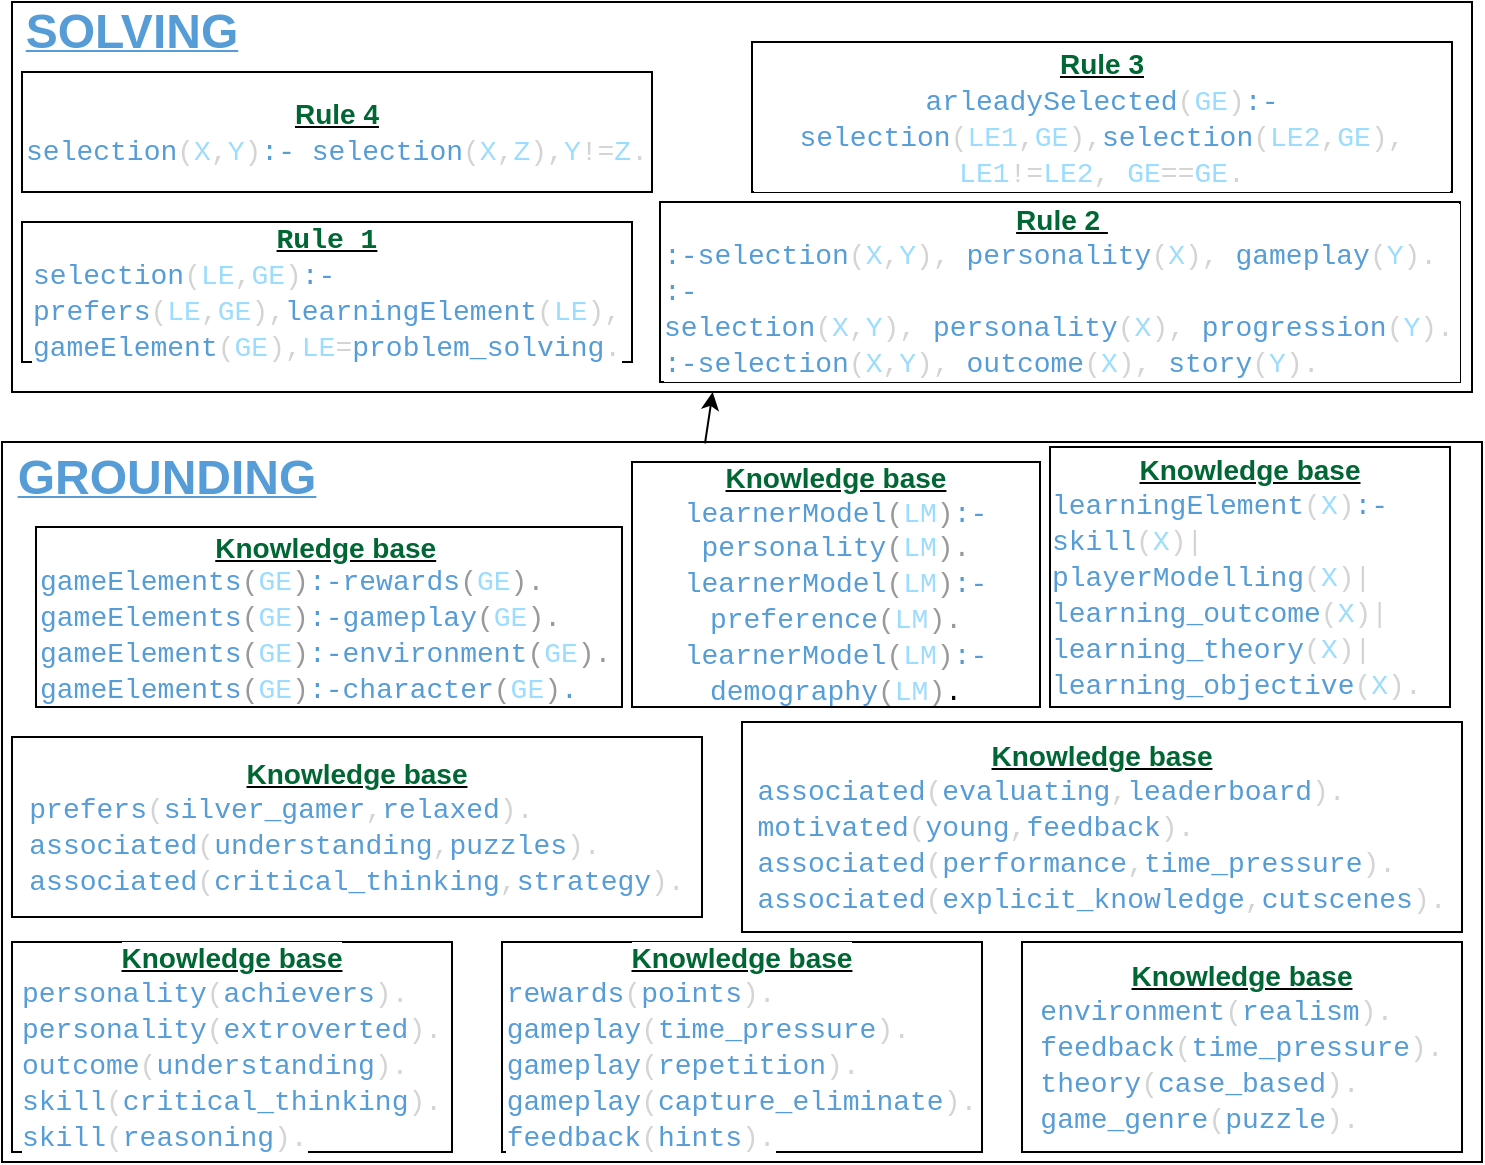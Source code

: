 <mxfile version="16.5.3" type="github">
  <diagram id="4RjSWT0RKZWfSwgtfKOv" name="SystemReasoning">
    <mxGraphModel dx="1773" dy="584" grid="1" gridSize="10" guides="1" tooltips="1" connect="1" arrows="1" fold="1" page="1" pageScale="1" pageWidth="827" pageHeight="1169" math="0" shadow="0">
      <root>
        <mxCell id="0" />
        <mxCell id="1" parent="0" />
        <mxCell id="TJ5iT2tm_MIIDxVGzSix-23" value="" style="rounded=0;whiteSpace=wrap;html=1;labelBackgroundColor=#FFFFFF;fontColor=#569CD6;fontSize=14;" vertex="1" parent="1">
          <mxGeometry x="-105" y="200" width="730" height="195" as="geometry" />
        </mxCell>
        <mxCell id="TJ5iT2tm_MIIDxVGzSix-22" value="" style="rounded=0;whiteSpace=wrap;html=1;labelBackgroundColor=#FFFFFF;fontColor=#569CD6;fontSize=14;" vertex="1" parent="1">
          <mxGeometry x="-110" y="420" width="740" height="360" as="geometry" />
        </mxCell>
        <mxCell id="TJ5iT2tm_MIIDxVGzSix-2" value="&lt;div style=&quot;text-align: center; font-size: 14px;&quot;&gt;&lt;b style=&quot;font-size: 14px;&quot;&gt;&lt;u style=&quot;font-size: 14px;&quot;&gt;&lt;font color=&quot;#006633&quot; style=&quot;font-size: 14px;&quot;&gt;Knowledge base&lt;/font&gt;&lt;/u&gt;&lt;/b&gt;&lt;/div&gt;&lt;font face=&quot;menlo, monaco, courier new, monospace&quot; style=&quot;font-size: 14px;&quot;&gt;&lt;font color=&quot;#569cd6&quot; style=&quot;font-size: 14px;&quot;&gt;gameElements&lt;/font&gt;&lt;font color=&quot;#999999&quot; style=&quot;font-size: 14px;&quot;&gt;(&lt;/font&gt;&lt;font color=&quot;#9cdcfe&quot; style=&quot;font-size: 14px;&quot;&gt;GE&lt;/font&gt;&lt;font color=&quot;#999999&quot; style=&quot;font-size: 14px;&quot;&gt;)&lt;/font&gt;&lt;font color=&quot;#569cd6&quot; style=&quot;font-size: 14px;&quot;&gt;:-rewards&lt;/font&gt;&lt;font color=&quot;#999999&quot; style=&quot;font-size: 14px;&quot;&gt;(&lt;/font&gt;&lt;font color=&quot;#9cdcfe&quot; style=&quot;font-size: 14px;&quot;&gt;GE&lt;/font&gt;&lt;font color=&quot;#999999&quot; style=&quot;font-size: 14px;&quot;&gt;).&lt;/font&gt;&lt;font color=&quot;#569cd6&quot; style=&quot;font-size: 14px;&quot;&gt;&lt;br style=&quot;font-size: 14px;&quot;&gt;&lt;/font&gt;&lt;font color=&quot;#569cd6&quot; style=&quot;font-size: 14px;&quot;&gt;gameElements&lt;/font&gt;&lt;font color=&quot;#999999&quot; style=&quot;font-size: 14px;&quot;&gt;(&lt;/font&gt;&lt;font color=&quot;#9cdcfe&quot; style=&quot;font-size: 14px;&quot;&gt;GE&lt;/font&gt;&lt;font color=&quot;#999999&quot; style=&quot;font-size: 14px;&quot;&gt;)&lt;/font&gt;&lt;font color=&quot;#569cd6&quot; style=&quot;font-size: 14px;&quot;&gt;:-&lt;/font&gt;&lt;font color=&quot;#569cd6&quot; style=&quot;font-size: 14px;&quot;&gt;gameplay&lt;/font&gt;&lt;font color=&quot;#999999&quot; style=&quot;font-size: 14px;&quot;&gt;(&lt;/font&gt;&lt;font color=&quot;#9cdcfe&quot; style=&quot;font-size: 14px;&quot;&gt;GE&lt;/font&gt;&lt;font color=&quot;#999999&quot; style=&quot;font-size: 14px;&quot;&gt;).&lt;/font&gt;&lt;font color=&quot;#569cd6&quot; style=&quot;font-size: 14px;&quot;&gt;&lt;br style=&quot;font-size: 14px;&quot;&gt;&lt;/font&gt;&lt;font color=&quot;#569cd6&quot; style=&quot;font-size: 14px;&quot;&gt;gameElements&lt;/font&gt;&lt;font color=&quot;#999999&quot; style=&quot;font-size: 14px;&quot;&gt;(&lt;/font&gt;&lt;font color=&quot;#9cdcfe&quot; style=&quot;font-size: 14px;&quot;&gt;GE&lt;/font&gt;&lt;font color=&quot;#999999&quot; style=&quot;font-size: 14px;&quot;&gt;)&lt;/font&gt;&lt;font color=&quot;#569cd6&quot; style=&quot;font-size: 14px;&quot;&gt;:-&lt;/font&gt;&lt;font color=&quot;#569cd6&quot; style=&quot;font-size: 14px;&quot;&gt;environment&lt;/font&gt;&lt;font color=&quot;#999999&quot; style=&quot;font-size: 14px;&quot;&gt;(&lt;/font&gt;&lt;font color=&quot;#9cdcfe&quot; style=&quot;font-size: 14px;&quot;&gt;GE&lt;/font&gt;&lt;font color=&quot;#999999&quot; style=&quot;font-size: 14px;&quot;&gt;).&lt;/font&gt;&lt;font color=&quot;#569cd6&quot; style=&quot;font-size: 14px;&quot;&gt;&lt;br style=&quot;font-size: 14px;&quot;&gt;&lt;/font&gt;&lt;font color=&quot;#569cd6&quot; style=&quot;font-size: 14px;&quot;&gt;gameElements&lt;/font&gt;&lt;font color=&quot;#999999&quot; style=&quot;font-size: 14px;&quot;&gt;(&lt;/font&gt;&lt;font color=&quot;#9cdcfe&quot; style=&quot;font-size: 14px;&quot;&gt;GE&lt;/font&gt;&lt;font color=&quot;#999999&quot; style=&quot;font-size: 14px;&quot;&gt;)&lt;/font&gt;&lt;font color=&quot;#569cd6&quot; style=&quot;font-size: 14px;&quot;&gt;:-&lt;/font&gt;&lt;font color=&quot;#569cd6&quot; style=&quot;font-size: 14px;&quot;&gt;character&lt;/font&gt;&lt;font color=&quot;#999999&quot; style=&quot;font-size: 14px;&quot;&gt;(&lt;/font&gt;&lt;font color=&quot;#9cdcfe&quot; style=&quot;font-size: 14px;&quot;&gt;GE&lt;/font&gt;&lt;font color=&quot;#999999&quot; style=&quot;font-size: 14px;&quot;&gt;)&lt;/font&gt;&lt;font color=&quot;#569cd6&quot; style=&quot;font-size: 14px;&quot;&gt;&lt;span style=&quot;font-size: 14px;&quot;&gt;.&lt;/span&gt;&lt;/font&gt;&lt;/font&gt;" style="rounded=0;whiteSpace=wrap;html=1;align=left;fontSize=14;" vertex="1" parent="1">
          <mxGeometry x="-93" y="462.5" width="293" height="90" as="geometry" />
        </mxCell>
        <mxCell id="TJ5iT2tm_MIIDxVGzSix-3" value="&lt;b style=&quot;font-size: 14px;&quot;&gt;&lt;u style=&quot;font-size: 14px;&quot;&gt;&lt;font color=&quot;#006633&quot; style=&quot;font-size: 14px;&quot;&gt;Knowledge base&lt;/font&gt;&lt;/u&gt;&lt;/b&gt;&lt;span style=&quot;font-size: 14px;&quot;&gt;&lt;br style=&quot;font-size: 14px;&quot;&gt;&lt;/span&gt;&lt;div style=&quot;color: rgb(212, 212, 212); font-family: menlo, monaco, &amp;quot;courier new&amp;quot;, monospace; line-height: 18px; font-size: 14px;&quot;&gt;&lt;div style=&quot;text-align: left; font-size: 14px;&quot;&gt;&lt;span style=&quot;background-color: rgb(255, 255, 255); font-size: 14px;&quot;&gt;&lt;span style=&quot;color: rgb(86, 156, 214); font-size: 14px;&quot;&gt;learningElement&lt;/span&gt;(&lt;span style=&quot;color: rgb(156, 220, 254); font-size: 14px;&quot;&gt;X&lt;/span&gt;)&lt;span style=&quot;color: rgb(86, 156, 214); font-size: 14px;&quot;&gt;:-skill&lt;/span&gt;(&lt;span style=&quot;color: rgb(156, 220, 254); font-size: 14px;&quot;&gt;X&lt;/span&gt;)|&lt;/span&gt;&lt;/div&gt;&lt;div style=&quot;text-align: left; font-size: 14px;&quot;&gt;&lt;span style=&quot;background-color: rgb(255, 255, 255); font-size: 14px;&quot;&gt;&lt;span style=&quot;color: rgb(86, 156, 214); font-size: 14px;&quot;&gt;playerModelling&lt;/span&gt;(&lt;span style=&quot;color: rgb(156, 220, 254); font-size: 14px;&quot;&gt;X&lt;/span&gt;)|&lt;/span&gt;&lt;/div&gt;&lt;div style=&quot;text-align: left; font-size: 14px;&quot;&gt;&lt;span style=&quot;background-color: rgb(255, 255, 255); color: rgb(86, 156, 214); font-size: 14px;&quot;&gt;learning_outcome&lt;/span&gt;&lt;span style=&quot;background-color: rgb(255, 255, 255); font-size: 14px;&quot;&gt;(&lt;/span&gt;&lt;span style=&quot;background-color: rgb(255, 255, 255); color: rgb(156, 220, 254); font-size: 14px;&quot;&gt;X&lt;/span&gt;&lt;span style=&quot;background-color: rgb(255, 255, 255); font-size: 14px;&quot;&gt;)|&lt;/span&gt;&lt;/div&gt;&lt;div style=&quot;text-align: left; font-size: 14px;&quot;&gt;&lt;span style=&quot;background-color: rgb(255, 255, 255); font-size: 14px;&quot;&gt;                    &lt;span style=&quot;color: rgb(86, 156, 214); font-size: 14px;&quot;&gt;learning_theory&lt;/span&gt;(&lt;span style=&quot;color: rgb(156, 220, 254); font-size: 14px;&quot;&gt;X&lt;/span&gt;)|&lt;/span&gt;&lt;/div&gt;&lt;div style=&quot;font-size: 14px;&quot;&gt;&lt;div style=&quot;text-align: left; font-size: 14px;&quot;&gt;&lt;span style=&quot;background-color: rgb(255, 255, 255); color: rgb(86, 156, 214); font-size: 14px;&quot;&gt;learning_objective&lt;/span&gt;&lt;span style=&quot;background-color: rgb(255, 255, 255); font-size: 14px;&quot;&gt;(&lt;/span&gt;&lt;span style=&quot;background-color: rgb(255, 255, 255); color: rgb(156, 220, 254); font-size: 14px;&quot;&gt;X&lt;/span&gt;&lt;span style=&quot;background-color: rgb(255, 255, 255); font-size: 14px;&quot;&gt;).&lt;/span&gt;&lt;/div&gt;&lt;/div&gt;&lt;/div&gt;" style="rounded=0;whiteSpace=wrap;html=1;fontSize=14;" vertex="1" parent="1">
          <mxGeometry x="414" y="422.5" width="200" height="130" as="geometry" />
        </mxCell>
        <mxCell id="TJ5iT2tm_MIIDxVGzSix-4" value="&lt;b style=&quot;font-size: 14px&quot;&gt;&lt;u style=&quot;font-size: 14px&quot;&gt;&lt;font color=&quot;#006633&quot; style=&quot;font-size: 14px&quot;&gt;Knowledge base&lt;/font&gt;&lt;/u&gt;&lt;/b&gt;&lt;br style=&quot;font-size: 14px&quot;&gt;&lt;font face=&quot;menlo, monaco, courier new, monospace&quot; style=&quot;font-size: 14px&quot;&gt;&lt;font color=&quot;#569cd6&quot; style=&quot;text-align: left ; font-size: 14px&quot;&gt;learnerModel&lt;/font&gt;&lt;font color=&quot;#999999&quot; style=&quot;text-align: left ; font-size: 14px&quot;&gt;(&lt;/font&gt;&lt;font color=&quot;#9cdcfe&quot; style=&quot;text-align: left ; font-size: 14px&quot;&gt;LM&lt;/font&gt;&lt;font color=&quot;#999999&quot; style=&quot;text-align: left ; font-size: 14px&quot;&gt;)&lt;/font&gt;&lt;font color=&quot;#569cd6&quot; style=&quot;text-align: left ; font-size: 14px&quot;&gt;:-&lt;br&gt;&lt;/font&gt;&lt;font color=&quot;#569cd6&quot; style=&quot;text-align: left ; font-size: 14px&quot;&gt;personality&lt;/font&gt;&lt;font color=&quot;#999999&quot; style=&quot;text-align: left ; font-size: 14px&quot;&gt;(&lt;/font&gt;&lt;font color=&quot;#9cdcfe&quot; style=&quot;text-align: left ; font-size: 14px&quot;&gt;LM&lt;/font&gt;&lt;font color=&quot;#999999&quot; style=&quot;text-align: left ; font-size: 14px&quot;&gt;).&lt;/font&gt;&lt;br style=&quot;font-size: 14px&quot;&gt;&lt;font style=&quot;text-align: left ; font-size: 14px&quot; color=&quot;#569cd6&quot;&gt;learnerModel&lt;/font&gt;&lt;font color=&quot;#999999&quot; style=&quot;text-align: left ; font-size: 14px&quot;&gt;(&lt;/font&gt;&lt;font style=&quot;text-align: left ; font-size: 14px&quot; color=&quot;#9cdcfe&quot;&gt;LM&lt;/font&gt;&lt;font color=&quot;#999999&quot; style=&quot;text-align: left ; font-size: 14px&quot;&gt;)&lt;/font&gt;&lt;font color=&quot;#569cd6&quot; style=&quot;text-align: left ; font-size: 14px&quot;&gt;:-&lt;br&gt;&lt;/font&gt;&lt;font color=&quot;#569cd6&quot; style=&quot;text-align: left ; font-size: 14px&quot;&gt;preference&lt;/font&gt;&lt;font color=&quot;#999999&quot; style=&quot;text-align: left ; font-size: 14px&quot;&gt;(&lt;/font&gt;&lt;font color=&quot;#9cdcfe&quot; style=&quot;text-align: left ; font-size: 14px&quot;&gt;LM&lt;/font&gt;&lt;font color=&quot;#999999&quot; style=&quot;text-align: left ; font-size: 14px&quot;&gt;).&lt;/font&gt;&lt;br style=&quot;font-size: 14px&quot;&gt;&lt;font color=&quot;#569cd6&quot; style=&quot;text-align: left ; font-size: 14px&quot;&gt;learnerModel&lt;/font&gt;&lt;font color=&quot;#999999&quot; style=&quot;text-align: left ; font-size: 14px&quot;&gt;(&lt;/font&gt;&lt;font color=&quot;#9cdcfe&quot; style=&quot;text-align: left ; font-size: 14px&quot;&gt;LM&lt;/font&gt;&lt;font color=&quot;#999999&quot; style=&quot;text-align: left ; font-size: 14px&quot;&gt;)&lt;/font&gt;&lt;font color=&quot;#569cd6&quot; style=&quot;text-align: left ; font-size: 14px&quot;&gt;:-&lt;br&gt;&lt;/font&gt;&lt;font color=&quot;#569cd6&quot; style=&quot;text-align: left ; font-size: 14px&quot;&gt;demography&lt;/font&gt;&lt;font color=&quot;#999999&quot; style=&quot;text-align: left ; font-size: 14px&quot;&gt;(&lt;/font&gt;&lt;font color=&quot;#9cdcfe&quot; style=&quot;text-align: left ; font-size: 14px&quot;&gt;LM&lt;/font&gt;&lt;font color=&quot;#999999&quot; style=&quot;text-align: left ; font-size: 14px&quot;&gt;)&lt;/font&gt;.&lt;/font&gt;" style="rounded=0;whiteSpace=wrap;html=1;fontSize=14;" vertex="1" parent="1">
          <mxGeometry x="205" y="430" width="204" height="122.5" as="geometry" />
        </mxCell>
        <mxCell id="TJ5iT2tm_MIIDxVGzSix-6" value="&lt;span style=&quot;background-color: rgb(255, 255, 255); font-size: 14px;&quot;&gt;&lt;b style=&quot;font-size: 14px;&quot;&gt;&lt;u style=&quot;font-size: 14px;&quot;&gt;&lt;font color=&quot;#006633&quot; style=&quot;font-size: 14px;&quot;&gt;Knowledge base&lt;/font&gt;&lt;/u&gt;&lt;/b&gt;&lt;br style=&quot;font-size: 14px;&quot;&gt;&lt;/span&gt;&lt;div style=&quot;text-align: left; color: rgb(212, 212, 212); font-family: menlo, monaco, &amp;quot;courier new&amp;quot;, monospace; line-height: 18px; font-size: 14px;&quot;&gt;&lt;span style=&quot;background-color: rgb(255, 255, 255); font-size: 14px;&quot;&gt;&lt;span style=&quot;color: rgb(86, 156, 214); font-size: 14px;&quot;&gt;personality&lt;/span&gt;(&lt;span style=&quot;color: rgb(86, 156, 214); font-size: 14px;&quot;&gt;achievers&lt;/span&gt;).&lt;/span&gt;&lt;/div&gt;&lt;div style=&quot;text-align: left; color: rgb(212, 212, 212); font-family: menlo, monaco, &amp;quot;courier new&amp;quot;, monospace; line-height: 18px; font-size: 14px;&quot;&gt;&lt;span style=&quot;background-color: rgb(255, 255, 255); color: rgb(86, 156, 214); font-size: 14px;&quot;&gt;personality&lt;/span&gt;&lt;span style=&quot;background-color: rgb(255, 255, 255); font-size: 14px;&quot;&gt;(&lt;/span&gt;&lt;span style=&quot;background-color: rgb(255, 255, 255); color: rgb(86, 156, 214); font-size: 14px;&quot;&gt;extroverted&lt;/span&gt;&lt;span style=&quot;background-color: rgb(255, 255, 255); font-size: 14px;&quot;&gt;).&lt;/span&gt;&lt;/div&gt;&lt;div style=&quot;text-align: left; color: rgb(212, 212, 212); font-family: menlo, monaco, &amp;quot;courier new&amp;quot;, monospace; line-height: 18px; font-size: 14px;&quot;&gt;&lt;span style=&quot;background-color: rgb(255, 255, 255); font-size: 14px;&quot;&gt;&lt;span style=&quot;color: rgb(86, 156, 214); font-size: 14px;&quot;&gt;outcome&lt;/span&gt;(&lt;span style=&quot;color: rgb(86, 156, 214); font-size: 14px;&quot;&gt;understanding&lt;/span&gt;).&lt;/span&gt;&lt;/div&gt;&lt;div style=&quot;color: rgb(212, 212, 212); font-family: menlo, monaco, &amp;quot;courier new&amp;quot;, monospace; line-height: 18px; font-size: 14px;&quot;&gt;&lt;div style=&quot;font-family: menlo, monaco, &amp;quot;courier new&amp;quot;, monospace; line-height: 18px; font-size: 14px;&quot;&gt;&lt;div style=&quot;font-family: menlo, monaco, &amp;quot;courier new&amp;quot;, monospace; line-height: 18px; font-size: 14px;&quot;&gt;&lt;div style=&quot;text-align: left; font-size: 14px;&quot;&gt;&lt;span style=&quot;background-color: rgb(255, 255, 255); font-size: 14px;&quot;&gt;&lt;span style=&quot;color: rgb(86, 156, 214); font-size: 14px;&quot;&gt;skill&lt;/span&gt;(&lt;span style=&quot;color: rgb(86, 156, 214); font-size: 14px;&quot;&gt;critical_thinking&lt;/span&gt;).&lt;/span&gt;&lt;/div&gt;&lt;div style=&quot;font-size: 14px;&quot;&gt;&lt;div style=&quot;text-align: left; font-size: 14px;&quot;&gt;&lt;span style=&quot;background-color: rgb(255, 255, 255); color: rgb(86, 156, 214); font-size: 14px;&quot;&gt;skill&lt;/span&gt;&lt;span style=&quot;background-color: rgb(255, 255, 255); font-size: 14px;&quot;&gt;(&lt;/span&gt;&lt;span style=&quot;background-color: rgb(255, 255, 255); color: rgb(86, 156, 214); font-size: 14px;&quot;&gt;reasoning&lt;/span&gt;&lt;span style=&quot;background-color: rgb(255, 255, 255); font-size: 14px;&quot;&gt;).&lt;/span&gt;&lt;/div&gt;&lt;/div&gt;&lt;/div&gt;&lt;/div&gt;&lt;/div&gt;" style="rounded=0;whiteSpace=wrap;html=1;fontSize=14;" vertex="1" parent="1">
          <mxGeometry x="-105" y="670" width="220" height="105" as="geometry" />
        </mxCell>
        <mxCell id="TJ5iT2tm_MIIDxVGzSix-10" value="&lt;span style=&quot;background-color: rgb(255, 255, 255); font-size: 14px;&quot;&gt;&lt;b style=&quot;font-size: 14px;&quot;&gt;&lt;u style=&quot;font-size: 14px;&quot;&gt;&lt;font color=&quot;#006633&quot; style=&quot;font-size: 14px;&quot;&gt;Knowledge base&lt;/font&gt;&lt;/u&gt;&lt;/b&gt;&lt;br style=&quot;font-size: 14px;&quot;&gt;&lt;/span&gt;&lt;div style=&quot;text-align: left; color: rgb(212, 212, 212); font-family: menlo, monaco, &amp;quot;courier new&amp;quot;, monospace; line-height: 18px; font-size: 14px;&quot;&gt;&lt;span style=&quot;background-color: rgb(255, 255, 255); font-size: 14px;&quot;&gt;&lt;span style=&quot;color: rgb(86, 156, 214); font-size: 14px;&quot;&gt;prefers&lt;/span&gt;(&lt;span style=&quot;color: rgb(86, 156, 214); font-size: 14px;&quot;&gt;silver_gamer&lt;/span&gt;,&lt;span style=&quot;color: rgb(86, 156, 214); font-size: 14px;&quot;&gt;relaxed&lt;/span&gt;).&lt;/span&gt;&lt;/div&gt;&lt;div style=&quot;color: rgb(212, 212, 212); font-family: menlo, monaco, &amp;quot;courier new&amp;quot;, monospace; line-height: 18px; font-size: 14px;&quot;&gt;&lt;div style=&quot;text-align: left; line-height: 18px; font-size: 14px;&quot;&gt;&lt;span style=&quot;color: rgb(86, 156, 214); font-size: 14px;&quot;&gt;associated&lt;/span&gt;(&lt;span style=&quot;color: rgb(86, 156, 214); font-size: 14px;&quot;&gt;understanding&lt;/span&gt;,&lt;span style=&quot;color: rgb(86, 156, 214); font-size: 14px;&quot;&gt;puzzles&lt;/span&gt;).&lt;/div&gt;&lt;div style=&quot;text-align: left; line-height: 18px; font-size: 14px;&quot;&gt;&lt;div style=&quot;line-height: 18px; font-size: 14px;&quot;&gt;&lt;span style=&quot;color: rgb(86, 156, 214); font-size: 14px;&quot;&gt;associated&lt;/span&gt;(&lt;span style=&quot;color: rgb(86, 156, 214); font-size: 14px;&quot;&gt;critical_thinking&lt;/span&gt;,&lt;span style=&quot;color: rgb(86, 156, 214); font-size: 14px;&quot;&gt;strategy&lt;/span&gt;).&lt;/div&gt;&lt;/div&gt;&lt;/div&gt;" style="rounded=0;whiteSpace=wrap;html=1;fontSize=14;" vertex="1" parent="1">
          <mxGeometry x="-105" y="567.5" width="345" height="90" as="geometry" />
        </mxCell>
        <mxCell id="TJ5iT2tm_MIIDxVGzSix-11" value="&lt;div style=&quot;font-family: &amp;#34;menlo&amp;#34; , &amp;#34;monaco&amp;#34; , &amp;#34;courier new&amp;#34; , monospace ; line-height: 18px ; font-size: 14px&quot;&gt;&lt;span style=&quot;background-color: rgb(255 , 255 , 255) ; font-size: 14px&quot;&gt;&lt;b style=&quot;font-size: 14px&quot;&gt;&lt;u style=&quot;font-size: 14px&quot;&gt;&lt;font color=&quot;#006633&quot; style=&quot;font-size: 14px&quot;&gt;Rule 1&lt;/font&gt;&lt;/u&gt;&lt;/b&gt;&lt;/span&gt;&lt;/div&gt;&lt;div style=&quot;text-align: left ; color: rgb(212 , 212 , 212) ; font-family: &amp;#34;menlo&amp;#34; , &amp;#34;monaco&amp;#34; , &amp;#34;courier new&amp;#34; , monospace ; line-height: 18px ; font-size: 14px&quot;&gt;&lt;span style=&quot;background-color: rgb(255 , 255 , 255) ; font-size: 14px&quot;&gt;&lt;span style=&quot;color: rgb(86 , 156 , 214) ; font-size: 14px&quot;&gt;selection&lt;/span&gt;(&lt;span style=&quot;color: rgb(156 , 220 , 254) ; font-size: 14px&quot;&gt;LE&lt;/span&gt;,&lt;span style=&quot;color: rgb(156 , 220 , 254) ; font-size: 14px&quot;&gt;GE&lt;/span&gt;)&lt;span style=&quot;color: rgb(86 , 156 , 214) ; font-size: 14px&quot;&gt;:-&lt;span style=&quot;white-space: pre ; font-size: 14px&quot;&gt;	&lt;span style=&quot;white-space: pre ; font-size: 14px&quot;&gt;	  &amp;nbsp;&lt;/span&gt;&lt;/span&gt;&lt;/span&gt;&lt;/span&gt;&lt;/div&gt;&lt;div style=&quot;color: rgb(212 , 212 , 212) ; font-family: &amp;#34;menlo&amp;#34; , &amp;#34;monaco&amp;#34; , &amp;#34;courier new&amp;#34; , monospace ; line-height: 18px ; font-size: 14px&quot;&gt;&lt;span style=&quot;background-color: rgb(255 , 255 , 255) ; font-size: 14px&quot;&gt;&lt;span style=&quot;color: rgb(86 , 156 , 214) ; font-size: 14px&quot;&gt;prefers&lt;/span&gt;(&lt;span style=&quot;color: rgb(156 , 220 , 254) ; font-size: 14px&quot;&gt;LE&lt;/span&gt;,&lt;span style=&quot;color: rgb(156 , 220 , 254) ; font-size: 14px&quot;&gt;GE&lt;/span&gt;),&lt;span style=&quot;color: rgb(86 , 156 , 214) ; font-size: 14px&quot;&gt;learningElement&lt;/span&gt;(&lt;span style=&quot;color: rgb(156 , 220 , 254) ; font-size: 14px&quot;&gt;LE&lt;/span&gt;),&lt;/span&gt;&lt;/div&gt;&lt;div style=&quot;color: rgb(212 , 212 , 212) ; font-family: &amp;#34;menlo&amp;#34; , &amp;#34;monaco&amp;#34; , &amp;#34;courier new&amp;#34; , monospace ; line-height: 18px ; font-size: 14px&quot;&gt;&lt;span style=&quot;background-color: rgb(255 , 255 , 255) ; font-size: 14px&quot;&gt;&lt;span style=&quot;color: rgb(86 , 156 , 214) ; font-size: 14px&quot;&gt;gameElement&lt;/span&gt;(&lt;span style=&quot;color: rgb(156 , 220 , 254) ; font-size: 14px&quot;&gt;GE&lt;/span&gt;),&lt;span style=&quot;color: rgb(156 , 220 , 254) ; font-size: 14px&quot;&gt;LE&lt;/span&gt;=&lt;span style=&quot;color: rgb(86 , 156 , 214) ; font-size: 14px&quot;&gt;problem_solving&lt;/span&gt;.&lt;/span&gt;&lt;/div&gt;" style="rounded=0;whiteSpace=wrap;html=1;fontSize=14;" vertex="1" parent="1">
          <mxGeometry x="-100" y="310" width="305" height="70" as="geometry" />
        </mxCell>
        <mxCell id="TJ5iT2tm_MIIDxVGzSix-15" value="&lt;div style=&quot;text-align: center; font-size: 14px;&quot;&gt;&lt;b style=&quot;color: rgb(0, 0, 0); font-size: 14px;&quot;&gt;&lt;u style=&quot;font-size: 14px;&quot;&gt;&lt;font color=&quot;#006633&quot; style=&quot;font-size: 14px;&quot;&gt;Rule 2&amp;nbsp;&lt;/font&gt;&lt;/u&gt;&lt;/b&gt;&lt;/div&gt;&lt;div style=&quot;font-size: 14px;&quot;&gt;&lt;span style=&quot;color: rgb(212, 212, 212); font-family: menlo, monaco, &amp;quot;courier new&amp;quot;, monospace; font-size: 14px;&quot;&gt;&lt;span style=&quot;color: rgb(86, 156, 214); font-size: 14px;&quot;&gt;:-selection&lt;/span&gt;(&lt;/span&gt;&lt;span style=&quot;font-family: menlo, monaco, &amp;quot;courier new&amp;quot;, monospace; color: rgb(156, 220, 254); font-size: 14px;&quot;&gt;X&lt;/span&gt;&lt;font color=&quot;#d4d4d4&quot; style=&quot;color: rgb(212, 212, 212); font-family: menlo, monaco, &amp;quot;courier new&amp;quot;, monospace; font-size: 14px;&quot;&gt;,&lt;/font&gt;&lt;span style=&quot;font-family: menlo, monaco, &amp;quot;courier new&amp;quot;, monospace; color: rgb(156, 220, 254); font-size: 14px;&quot;&gt;Y&lt;/span&gt;&lt;span style=&quot;color: rgb(212, 212, 212); font-family: menlo, monaco, &amp;quot;courier new&amp;quot;, monospace; font-size: 14px;&quot;&gt;),&amp;nbsp;&lt;/span&gt;&lt;span style=&quot;font-family: menlo, monaco, &amp;quot;courier new&amp;quot;, monospace; color: rgb(86, 156, 214); font-size: 14px;&quot;&gt;personality&lt;/span&gt;&lt;span style=&quot;color: rgb(212, 212, 212); font-family: menlo, monaco, &amp;quot;courier new&amp;quot;, monospace; font-size: 14px;&quot;&gt;(&lt;/span&gt;&lt;span style=&quot;font-family: menlo, monaco, &amp;quot;courier new&amp;quot;, monospace; color: rgb(156, 220, 254); font-size: 14px;&quot;&gt;X&lt;/span&gt;&lt;span style=&quot;font-family: menlo, monaco, &amp;quot;courier new&amp;quot;, monospace; font-size: 14px;&quot;&gt;&lt;font color=&quot;#d4d4d4&quot; style=&quot;font-size: 14px;&quot;&gt;),&lt;/font&gt;&lt;/span&gt;&lt;span style=&quot;font-family: menlo, monaco, &amp;quot;courier new&amp;quot;, monospace; color: rgb(86, 156, 214); font-size: 14px;&quot;&gt;&amp;nbsp;gameplay&lt;/span&gt;&lt;span style=&quot;color: rgb(212, 212, 212); font-family: menlo, monaco, &amp;quot;courier new&amp;quot;, monospace; font-size: 14px;&quot;&gt;(&lt;/span&gt;&lt;span style=&quot;font-family: menlo, monaco, &amp;quot;courier new&amp;quot;, monospace; color: rgb(156, 220, 254); font-size: 14px;&quot;&gt;Y&lt;/span&gt;&lt;span style=&quot;color: rgb(212, 212, 212); font-family: menlo, monaco, &amp;quot;courier new&amp;quot;, monospace; font-size: 14px;&quot;&gt;).&lt;/span&gt;&lt;br style=&quot;font-size: 14px;&quot;&gt;&lt;/div&gt;&lt;div style=&quot;color: rgb(212, 212, 212); font-family: menlo, monaco, &amp;quot;courier new&amp;quot;, monospace; line-height: 18px; font-size: 14px;&quot;&gt;&lt;div style=&quot;font-size: 14px;&quot;&gt;&lt;span style=&quot;color: rgb(86, 156, 214); font-size: 14px;&quot;&gt;:-selection&lt;/span&gt;(&lt;span style=&quot;color: rgb(156, 220, 254); font-size: 14px;&quot;&gt;X&lt;/span&gt;&lt;font color=&quot;#d4d4d4&quot; style=&quot;font-size: 14px;&quot;&gt;,&lt;/font&gt;&lt;span style=&quot;color: rgb(156, 220, 254); font-size: 14px;&quot;&gt;Y&lt;/span&gt;),&amp;nbsp;&lt;span style=&quot;color: rgb(86, 156, 214); font-size: 14px;&quot;&gt;personality&lt;/span&gt;(&lt;span style=&quot;color: rgb(156, 220, 254); font-size: 14px;&quot;&gt;X&lt;/span&gt;&lt;span style=&quot;color: rgb(0, 102, 51); font-size: 14px;&quot;&gt;&lt;font color=&quot;#d4d4d4&quot; style=&quot;font-size: 14px;&quot;&gt;),&lt;/font&gt;&lt;/span&gt;&lt;span style=&quot;color: rgb(86, 156, 214); font-size: 14px;&quot;&gt;&amp;nbsp;progression&lt;/span&gt;(&lt;span style=&quot;color: rgb(156, 220, 254); font-size: 14px;&quot;&gt;Y&lt;/span&gt;).&lt;/div&gt;&lt;/div&gt;&lt;div style=&quot;color: rgb(212, 212, 212); font-family: menlo, monaco, &amp;quot;courier new&amp;quot;, monospace; line-height: 18px; font-size: 14px;&quot;&gt;&lt;div style=&quot;font-family: menlo, monaco, &amp;quot;courier new&amp;quot;, monospace; line-height: 18px; font-size: 14px;&quot;&gt;&lt;div style=&quot;line-height: 18px; font-size: 14px;&quot;&gt;&lt;span style=&quot;color: rgb(86, 156, 214); font-size: 14px;&quot;&gt;:-selection&lt;/span&gt;(&lt;span style=&quot;color: rgb(156, 220, 254); font-size: 14px;&quot;&gt;X&lt;/span&gt;&lt;font color=&quot;#d4d4d4&quot; style=&quot;font-size: 14px;&quot;&gt;,&lt;/font&gt;&lt;span style=&quot;color: rgb(156, 220, 254); font-size: 14px;&quot;&gt;Y&lt;/span&gt;),&amp;nbsp;&lt;span style=&quot;color: rgb(86, 156, 214); font-size: 14px;&quot;&gt;outcome&lt;/span&gt;(&lt;span style=&quot;color: rgb(156, 220, 254); font-size: 14px;&quot;&gt;X&lt;/span&gt;&lt;span style=&quot;color: rgb(0, 102, 51); font-size: 14px;&quot;&gt;&lt;font color=&quot;#d4d4d4&quot; style=&quot;font-size: 14px;&quot;&gt;),&lt;/font&gt;&lt;/span&gt;&lt;span style=&quot;color: rgb(86, 156, 214); font-size: 14px;&quot;&gt;&amp;nbsp;story&lt;/span&gt;(&lt;span style=&quot;color: rgb(156, 220, 254); font-size: 14px;&quot;&gt;Y&lt;/span&gt;).&lt;/div&gt;&lt;/div&gt;&lt;/div&gt;" style="rounded=0;whiteSpace=wrap;html=1;labelBackgroundColor=#FFFFFF;fontColor=#006633;align=left;fontSize=14;" vertex="1" parent="1">
          <mxGeometry x="219" y="300" width="400" height="90" as="geometry" />
        </mxCell>
        <mxCell id="TJ5iT2tm_MIIDxVGzSix-16" value="&lt;div style=&quot;color: rgb(212, 212, 212); font-family: menlo, monaco, &amp;quot;courier new&amp;quot;, monospace; line-height: 18px; font-size: 14px;&quot;&gt;&lt;b style=&quot;font-family: helvetica; color: rgb(0, 0, 0); font-size: 14px;&quot;&gt;&lt;u style=&quot;font-size: 14px;&quot;&gt;&lt;font color=&quot;#006633&quot; style=&quot;font-size: 14px;&quot;&gt;Rule 3&lt;/font&gt;&lt;/u&gt;&lt;/b&gt;&lt;span style=&quot;background-color: rgb(255, 255, 255); font-size: 14px;&quot;&gt;&lt;span style=&quot;color: rgb(86, 156, 214); font-size: 14px;&quot;&gt;&lt;br style=&quot;font-size: 14px;&quot;&gt;&lt;/span&gt;&lt;/span&gt;&lt;/div&gt;&lt;div style=&quot;color: rgb(212, 212, 212); font-family: menlo, monaco, &amp;quot;courier new&amp;quot;, monospace; line-height: 18px; font-size: 14px;&quot;&gt;&lt;span style=&quot;background-color: rgb(255, 255, 255); font-size: 14px;&quot;&gt;&lt;span style=&quot;color: rgb(86, 156, 214); font-size: 14px;&quot;&gt;arleadySelected&lt;/span&gt;(&lt;span style=&quot;color: rgb(156, 220, 254); font-size: 14px;&quot;&gt;GE&lt;/span&gt;)&lt;span style=&quot;color: rgb(86, 156, 214); font-size: 14px;&quot;&gt;:-selection&lt;/span&gt;(&lt;span style=&quot;color: rgb(156, 220, 254); font-size: 14px;&quot;&gt;LE1&lt;/span&gt;,&lt;span style=&quot;color: rgb(156, 220, 254); font-size: 14px;&quot;&gt;GE&lt;/span&gt;),&lt;span style=&quot;color: rgb(86, 156, 214); font-size: 14px;&quot;&gt;selection&lt;/span&gt;(&lt;span style=&quot;color: rgb(156, 220, 254); font-size: 14px;&quot;&gt;LE2&lt;/span&gt;,&lt;span style=&quot;color: rgb(156, 220, 254); font-size: 14px;&quot;&gt;GE&lt;/span&gt;), &lt;span style=&quot;color: rgb(156, 220, 254); font-size: 14px;&quot;&gt;LE1&lt;/span&gt;!=&lt;span style=&quot;color: rgb(156, 220, 254); font-size: 14px;&quot;&gt;LE2&lt;/span&gt;, &lt;span style=&quot;color: rgb(156, 220, 254); font-size: 14px;&quot;&gt;GE&lt;/span&gt;==&lt;span style=&quot;color: rgb(156, 220, 254); font-size: 14px;&quot;&gt;GE&lt;/span&gt;.&lt;/span&gt;&lt;/div&gt;" style="rounded=0;whiteSpace=wrap;html=1;labelBackgroundColor=#FFFFFF;fontSize=14;" vertex="1" parent="1">
          <mxGeometry x="265" y="220" width="350" height="75" as="geometry" />
        </mxCell>
        <mxCell id="TJ5iT2tm_MIIDxVGzSix-17" value="&lt;div style=&quot;color: rgb(212, 212, 212); font-family: menlo, monaco, &amp;quot;courier new&amp;quot;, monospace; line-height: 18px; font-size: 14px;&quot;&gt;&lt;b style=&quot;font-family: helvetica; color: rgb(0, 0, 0); font-size: 14px;&quot;&gt;&lt;u style=&quot;font-size: 14px;&quot;&gt;&lt;font color=&quot;#006633&quot; style=&quot;font-size: 14px;&quot;&gt;Rule 4&lt;/font&gt;&lt;/u&gt;&lt;/b&gt;&lt;span style=&quot;background-color: rgb(255, 255, 255); font-size: 14px;&quot;&gt;&lt;span style=&quot;color: rgb(86, 156, 214); font-size: 14px;&quot;&gt;&lt;br style=&quot;font-size: 14px;&quot;&gt;&lt;/span&gt;&lt;/span&gt;&lt;/div&gt;&lt;div style=&quot;font-family: menlo, monaco, &amp;quot;courier new&amp;quot;, monospace; line-height: 18px; font-size: 14px;&quot;&gt;&lt;span style=&quot;background-color: rgb(255, 255, 255); font-size: 14px;&quot;&gt;&lt;span style=&quot;color: rgb(86, 156, 214); font-size: 14px;&quot;&gt;selection&lt;/span&gt;&lt;font color=&quot;#d4d4d4&quot; style=&quot;font-size: 14px;&quot;&gt;(&lt;/font&gt;&lt;span style=&quot;color: rgb(156, 220, 254); font-size: 14px;&quot;&gt;X&lt;/span&gt;&lt;font color=&quot;#d4d4d4&quot; style=&quot;font-size: 14px;&quot;&gt;,&lt;/font&gt;&lt;span style=&quot;color: rgb(156, 220, 254); font-size: 14px;&quot;&gt;Y&lt;/span&gt;&lt;font color=&quot;#d4d4d4&quot; style=&quot;font-size: 14px;&quot;&gt;)&lt;/font&gt;&lt;span style=&quot;color: rgb(86, 156, 214); font-size: 14px;&quot;&gt;:-&lt;/span&gt;&lt;font color=&quot;#d4d4d4&quot; style=&quot;font-size: 14px;&quot;&gt;&amp;nbsp;&lt;/font&gt;&lt;span style=&quot;color: rgb(86, 156, 214); font-size: 14px;&quot;&gt;selection&lt;/span&gt;&lt;font color=&quot;#d4d4d4&quot; style=&quot;font-size: 14px;&quot;&gt;(&lt;/font&gt;&lt;font color=&quot;#9cdcfe&quot; style=&quot;font-size: 14px;&quot;&gt;&lt;span style=&quot;font-size: 14px;&quot;&gt;X&lt;/span&gt;&lt;/font&gt;&lt;font color=&quot;#d4d4d4&quot; style=&quot;font-size: 14px;&quot;&gt;,&lt;/font&gt;&lt;span style=&quot;color: rgb(156, 220, 254); font-size: 14px;&quot;&gt;Z&lt;/span&gt;&lt;font color=&quot;#d4d4d4&quot; style=&quot;font-size: 14px;&quot;&gt;),&lt;/font&gt;&lt;span style=&quot;color: rgb(156, 220, 254); font-size: 14px;&quot;&gt;Y&lt;/span&gt;&lt;font color=&quot;#d4d4d4&quot; style=&quot;font-size: 14px;&quot;&gt;!=&lt;/font&gt;&lt;span style=&quot;color: rgb(156, 220, 254); font-size: 14px;&quot;&gt;Z&lt;/span&gt;&lt;font color=&quot;#d4d4d4&quot; style=&quot;font-size: 14px;&quot;&gt;.&lt;/font&gt;&lt;/span&gt;&lt;/div&gt;" style="rounded=0;whiteSpace=wrap;html=1;labelBackgroundColor=#FFFFFF;fontColor=#999999;fontSize=14;" vertex="1" parent="1">
          <mxGeometry x="-100" y="235" width="315" height="60" as="geometry" />
        </mxCell>
        <mxCell id="TJ5iT2tm_MIIDxVGzSix-19" value="&lt;span style=&quot;background-color: rgb(255, 255, 255); font-size: 14px;&quot;&gt;&lt;b style=&quot;font-size: 14px;&quot;&gt;&lt;u style=&quot;font-size: 14px;&quot;&gt;&lt;font color=&quot;#006633&quot; style=&quot;font-size: 14px;&quot;&gt;Knowledge base&lt;/font&gt;&lt;/u&gt;&lt;/b&gt;&lt;br style=&quot;font-size: 14px;&quot;&gt;&lt;/span&gt;&lt;div style=&quot;text-align: left; color: rgb(212, 212, 212); font-family: menlo, monaco, &amp;quot;courier new&amp;quot;, monospace; line-height: 18px; font-size: 14px;&quot;&gt;&lt;span style=&quot;background-color: rgb(255, 255, 255); font-size: 14px;&quot;&gt;&lt;span style=&quot;color: rgb(86, 156, 214); font-size: 14px;&quot;&gt;rewards&lt;/span&gt;(&lt;span style=&quot;color: rgb(86, 156, 214); font-size: 14px;&quot;&gt;points&lt;/span&gt;).&lt;/span&gt;&lt;/div&gt;&lt;div style=&quot;text-align: left; color: rgb(212, 212, 212); font-family: menlo, monaco, &amp;quot;courier new&amp;quot;, monospace; line-height: 18px; font-size: 14px;&quot;&gt;&lt;span style=&quot;background-color: rgb(255, 255, 255); color: rgb(86, 156, 214); font-size: 14px;&quot;&gt;gameplay&lt;/span&gt;&lt;span style=&quot;background-color: rgb(255, 255, 255); font-size: 14px;&quot;&gt;(&lt;/span&gt;&lt;span style=&quot;color: rgb(86, 156, 214); font-family: menlo, monaco, &amp;quot;courier new&amp;quot;, monospace; background-color: rgb(255, 255, 255); font-size: 14px;&quot;&gt;time_pressure&lt;/span&gt;&lt;span style=&quot;background-color: rgb(255, 255, 255); font-size: 14px;&quot;&gt;).&lt;/span&gt;&lt;/div&gt;&lt;div style=&quot;color: rgb(212, 212, 212); font-family: menlo, monaco, &amp;quot;courier new&amp;quot;, monospace; line-height: 18px; font-size: 14px;&quot;&gt;&lt;div style=&quot;font-family: menlo, monaco, &amp;quot;courier new&amp;quot;, monospace; line-height: 18px; font-size: 14px;&quot;&gt;&lt;div style=&quot;text-align: left; line-height: 18px; font-size: 14px;&quot;&gt;&lt;span style=&quot;background-color: rgb(255, 255, 255); font-size: 14px;&quot;&gt;&lt;span style=&quot;color: rgb(86, 156, 214); font-size: 14px;&quot;&gt;gameplay&lt;/span&gt;(&lt;span style=&quot;color: rgb(86, 156, 214); font-size: 14px;&quot;&gt;repetition&lt;/span&gt;).&lt;/span&gt;&lt;/div&gt;&lt;div style=&quot;line-height: 18px; font-size: 14px;&quot;&gt;&lt;div style=&quot;line-height: 18px; font-size: 14px;&quot;&gt;&lt;div style=&quot;text-align: left; font-size: 14px;&quot;&gt;&lt;span style=&quot;background-color: rgb(255, 255, 255); color: rgb(86, 156, 214); font-size: 14px;&quot;&gt;gameplay&lt;/span&gt;&lt;span style=&quot;background-color: rgb(255, 255, 255); font-size: 14px;&quot;&gt;(&lt;/span&gt;&lt;span style=&quot;background-color: rgb(255, 255, 255); color: rgb(86, 156, 214); font-size: 14px;&quot;&gt;capture_eliminate&lt;/span&gt;&lt;span style=&quot;background-color: rgb(255, 255, 255); font-size: 14px;&quot;&gt;).&lt;/span&gt;&lt;/div&gt;&lt;div style=&quot;text-align: left; font-size: 14px;&quot;&gt;&lt;span style=&quot;background-color: rgb(255, 255, 255); color: rgb(86, 156, 214); font-size: 14px;&quot;&gt;feedback&lt;/span&gt;&lt;span style=&quot;background-color: rgb(255, 255, 255); font-size: 14px;&quot;&gt;(&lt;/span&gt;&lt;span style=&quot;background-color: rgb(255, 255, 255); color: rgb(86, 156, 214); font-size: 14px;&quot;&gt;hints&lt;/span&gt;&lt;span style=&quot;background-color: rgb(255, 255, 255); font-size: 14px;&quot;&gt;).&lt;/span&gt;&lt;span style=&quot;background-color: rgb(255, 255, 255); font-size: 14px;&quot;&gt;&lt;br style=&quot;font-size: 14px;&quot;&gt;&lt;/span&gt;&lt;/div&gt;&lt;/div&gt;&lt;/div&gt;&lt;/div&gt;&lt;/div&gt;" style="rounded=0;whiteSpace=wrap;html=1;fontSize=14;" vertex="1" parent="1">
          <mxGeometry x="140" y="670" width="240" height="105" as="geometry" />
        </mxCell>
        <mxCell id="TJ5iT2tm_MIIDxVGzSix-20" value="&lt;span style=&quot;background-color: rgb(255, 255, 255); font-size: 14px;&quot;&gt;&lt;b style=&quot;font-size: 14px;&quot;&gt;&lt;u style=&quot;font-size: 14px;&quot;&gt;&lt;font color=&quot;#006633&quot; style=&quot;font-size: 14px;&quot;&gt;Knowledge base&lt;/font&gt;&lt;/u&gt;&lt;/b&gt;&lt;br style=&quot;font-size: 14px;&quot;&gt;&lt;/span&gt;&lt;div style=&quot;text-align: left; color: rgb(212, 212, 212); font-family: menlo, monaco, &amp;quot;courier new&amp;quot;, monospace; line-height: 18px; font-size: 14px;&quot;&gt;&lt;span style=&quot;background-color: rgb(255, 255, 255); font-size: 14px;&quot;&gt;&lt;span style=&quot;color: rgb(86, 156, 214); font-size: 14px;&quot;&gt;environment&lt;/span&gt;(&lt;span style=&quot;color: rgb(86, 156, 214); font-size: 14px;&quot;&gt;realism&lt;/span&gt;).&lt;/span&gt;&lt;/div&gt;&lt;div style=&quot;text-align: left; color: rgb(212, 212, 212); font-family: menlo, monaco, &amp;quot;courier new&amp;quot;, monospace; line-height: 18px; font-size: 14px;&quot;&gt;&lt;span style=&quot;background-color: rgb(255, 255, 255); font-size: 14px;&quot;&gt;&lt;span style=&quot;color: rgb(86, 156, 214); font-size: 14px;&quot;&gt;feedback&lt;/span&gt;(&lt;span style=&quot;color: rgb(86, 156, 214); font-family: menlo, monaco, &amp;quot;courier new&amp;quot;, monospace; font-size: 14px;&quot;&gt;time_pressure&lt;/span&gt;).&lt;/span&gt;&lt;/div&gt;&lt;div style=&quot;color: rgb(212, 212, 212); font-family: menlo, monaco, &amp;quot;courier new&amp;quot;, monospace; line-height: 18px; font-size: 14px;&quot;&gt;&lt;div style=&quot;font-family: menlo, monaco, &amp;quot;courier new&amp;quot;, monospace; line-height: 18px; font-size: 14px;&quot;&gt;&lt;div style=&quot;font-size: 14px;&quot;&gt;&lt;div style=&quot;text-align: left; font-family: menlo, monaco, &amp;quot;courier new&amp;quot;, monospace; line-height: 18px; font-size: 14px;&quot;&gt;&lt;span style=&quot;background-color: rgb(255, 255, 255); font-size: 14px;&quot;&gt;&lt;span style=&quot;color: rgb(86, 156, 214); font-size: 14px;&quot;&gt;theory&lt;/span&gt;(&lt;span style=&quot;color: rgb(86, 156, 214); font-size: 14px;&quot;&gt;case_based&lt;/span&gt;).&lt;/span&gt;&lt;/div&gt;&lt;/div&gt;&lt;div style=&quot;font-size: 14px;&quot;&gt;&lt;div style=&quot;text-align: left; line-height: 18px; font-size: 14px;&quot;&gt;&lt;span style=&quot;background-color: rgb(255, 255, 255); font-size: 14px;&quot;&gt;&lt;span style=&quot;color: rgb(86, 156, 214); font-size: 14px;&quot;&gt;game_genre&lt;/span&gt;(&lt;span style=&quot;color: rgb(86, 156, 214); font-size: 14px;&quot;&gt;puzzle&lt;/span&gt;).&lt;/span&gt;&lt;/div&gt;&lt;/div&gt;&lt;/div&gt;&lt;/div&gt;" style="rounded=0;whiteSpace=wrap;html=1;fontSize=14;" vertex="1" parent="1">
          <mxGeometry x="400" y="670" width="220" height="105" as="geometry" />
        </mxCell>
        <mxCell id="TJ5iT2tm_MIIDxVGzSix-21" value="&lt;span style=&quot;background-color: rgb(255, 255, 255); font-size: 14px;&quot;&gt;&lt;b style=&quot;font-size: 14px;&quot;&gt;&lt;u style=&quot;font-size: 14px;&quot;&gt;&lt;font color=&quot;#006633&quot; style=&quot;font-size: 14px;&quot;&gt;Knowledge base&lt;/font&gt;&lt;/u&gt;&lt;/b&gt;&lt;br style=&quot;font-size: 14px;&quot;&gt;&lt;/span&gt;&lt;div style=&quot;text-align: left; color: rgb(212, 212, 212); font-family: menlo, monaco, &amp;quot;courier new&amp;quot;, monospace; line-height: 18px; font-size: 14px;&quot;&gt;&lt;div style=&quot;font-family: menlo, monaco, &amp;quot;courier new&amp;quot;, monospace; line-height: 18px; font-size: 14px;&quot;&gt;&lt;span style=&quot;background-color: rgb(255, 255, 255); font-size: 14px;&quot;&gt;&lt;span style=&quot;color: rgb(86, 156, 214); font-size: 14px;&quot;&gt;associated&lt;/span&gt;(&lt;span style=&quot;color: rgb(86, 156, 214); font-size: 14px;&quot;&gt;evaluating&lt;/span&gt;,&lt;span style=&quot;color: rgb(86, 156, 214); font-size: 14px;&quot;&gt;leaderboard&lt;/span&gt;).&lt;/span&gt;&lt;/div&gt;&lt;div style=&quot;font-family: menlo, monaco, &amp;quot;courier new&amp;quot;, monospace; line-height: 18px; font-size: 14px;&quot;&gt;&lt;div style=&quot;font-family: menlo, monaco, &amp;quot;courier new&amp;quot;, monospace; line-height: 18px; font-size: 14px;&quot;&gt;&lt;span style=&quot;background-color: rgb(255, 255, 255); font-size: 14px;&quot;&gt;&lt;span style=&quot;color: rgb(86, 156, 214); font-size: 14px;&quot;&gt;motivated&lt;/span&gt;(&lt;span style=&quot;color: rgb(86, 156, 214); font-size: 14px;&quot;&gt;young&lt;/span&gt;,&lt;span style=&quot;color: rgb(86, 156, 214); font-size: 14px;&quot;&gt;feedback&lt;/span&gt;).&lt;/span&gt;&lt;/div&gt;&lt;div style=&quot;font-family: menlo, monaco, &amp;quot;courier new&amp;quot;, monospace; line-height: 18px; font-size: 14px;&quot;&gt;&lt;div style=&quot;line-height: 18px; font-size: 14px;&quot;&gt;&lt;span style=&quot;background-color: rgb(255, 255, 255); font-size: 14px;&quot;&gt;&lt;span style=&quot;color: rgb(86, 156, 214); font-size: 14px;&quot;&gt;associated&lt;/span&gt;(&lt;span style=&quot;color: rgb(86, 156, 214); font-size: 14px;&quot;&gt;performance&lt;/span&gt;,&lt;span style=&quot;color: rgb(86, 156, 214); font-size: 14px;&quot;&gt;time_pressure&lt;/span&gt;).&lt;/span&gt;&lt;/div&gt;&lt;div style=&quot;line-height: 18px; font-size: 14px;&quot;&gt;&lt;div style=&quot;line-height: 18px; font-size: 14px;&quot;&gt;&lt;span style=&quot;background-color: rgb(255, 255, 255); font-size: 14px;&quot;&gt;&lt;span style=&quot;color: rgb(86, 156, 214); font-size: 14px;&quot;&gt;associated&lt;/span&gt;(&lt;span style=&quot;color: rgb(86, 156, 214); font-size: 14px;&quot;&gt;explicit_knowledge&lt;/span&gt;,&lt;span style=&quot;color: rgb(86, 156, 214); font-size: 14px;&quot;&gt;cutscenes&lt;/span&gt;).&lt;/span&gt;&lt;/div&gt;&lt;/div&gt;&lt;/div&gt;&lt;/div&gt;&lt;/div&gt;" style="rounded=0;whiteSpace=wrap;html=1;fontSize=14;" vertex="1" parent="1">
          <mxGeometry x="260" y="560" width="360" height="105" as="geometry" />
        </mxCell>
        <mxCell id="TJ5iT2tm_MIIDxVGzSix-24" value="" style="endArrow=classic;html=1;rounded=1;fontColor=#569CD6;exitX=0.475;exitY=0.002;exitDx=0;exitDy=0;exitPerimeter=0;fontSize=14;" edge="1" parent="1" source="TJ5iT2tm_MIIDxVGzSix-22" target="TJ5iT2tm_MIIDxVGzSix-23">
          <mxGeometry width="50" height="50" relative="1" as="geometry">
            <mxPoint x="250" y="490" as="sourcePoint" />
            <mxPoint x="300" y="440" as="targetPoint" />
          </mxGeometry>
        </mxCell>
        <mxCell id="TJ5iT2tm_MIIDxVGzSix-25" value="&lt;b&gt;&lt;u&gt;&lt;font style=&quot;font-size: 24px&quot;&gt;GROUNDING&lt;/font&gt;&lt;/u&gt;&lt;/b&gt;" style="text;html=1;strokeColor=none;fillColor=none;align=center;verticalAlign=middle;whiteSpace=wrap;rounded=0;labelBackgroundColor=#FFFFFF;fontColor=#569CD6;" vertex="1" parent="1">
          <mxGeometry x="-80" y="422.5" width="105" height="30" as="geometry" />
        </mxCell>
        <mxCell id="TJ5iT2tm_MIIDxVGzSix-26" value="&lt;b&gt;&lt;u&gt;&lt;font style=&quot;font-size: 24px&quot;&gt;SOLVING&lt;/font&gt;&lt;/u&gt;&lt;/b&gt;" style="text;html=1;strokeColor=none;fillColor=none;align=center;verticalAlign=middle;whiteSpace=wrap;rounded=0;labelBackgroundColor=#FFFFFF;fontColor=#569CD6;" vertex="1" parent="1">
          <mxGeometry x="-100" y="200" width="110" height="30" as="geometry" />
        </mxCell>
      </root>
    </mxGraphModel>
  </diagram>
</mxfile>
